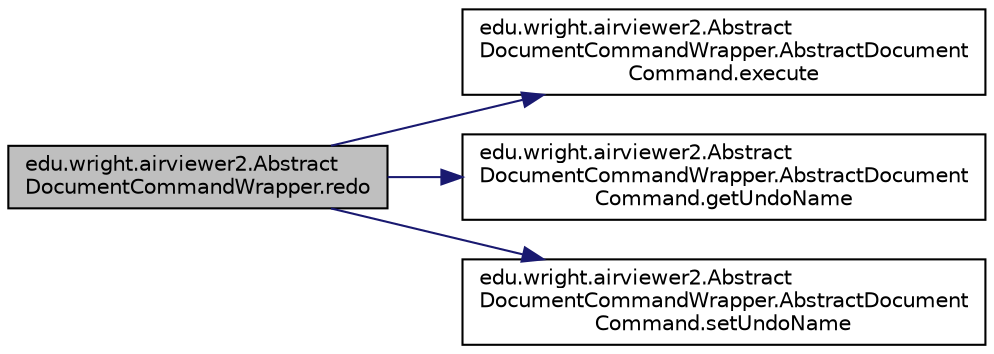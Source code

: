 digraph "edu.wright.airviewer2.AbstractDocumentCommandWrapper.redo"
{
 // LATEX_PDF_SIZE
  edge [fontname="Helvetica",fontsize="10",labelfontname="Helvetica",labelfontsize="10"];
  node [fontname="Helvetica",fontsize="10",shape=record];
  rankdir="LR";
  Node0 [label="edu.wright.airviewer2.Abstract\lDocumentCommandWrapper.redo",height=0.2,width=0.4,color="black", fillcolor="grey75", style="filled", fontcolor="black",tooltip=" "];
  Node0 -> Node1 [color="midnightblue",fontsize="10",style="solid",fontname="Helvetica"];
  Node1 [label="edu.wright.airviewer2.Abstract\lDocumentCommandWrapper.AbstractDocument\lCommand.execute",height=0.2,width=0.4,color="black", fillcolor="white", style="filled",URL="$classedu_1_1wright_1_1airviewer2_1_1_abstract_document_command_wrapper_1_1_abstract_document_command_ab0640acdd7675b341137ab6566573c2a.html#ab0640acdd7675b341137ab6566573c2a",tooltip=" "];
  Node0 -> Node2 [color="midnightblue",fontsize="10",style="solid",fontname="Helvetica"];
  Node2 [label="edu.wright.airviewer2.Abstract\lDocumentCommandWrapper.AbstractDocument\lCommand.getUndoName",height=0.2,width=0.4,color="black", fillcolor="white", style="filled",URL="$classedu_1_1wright_1_1airviewer2_1_1_abstract_document_command_wrapper_1_1_abstract_document_command_aeaf006608e8e7baaf71b5c06b3d3a693.html#aeaf006608e8e7baaf71b5c06b3d3a693",tooltip=" "];
  Node0 -> Node3 [color="midnightblue",fontsize="10",style="solid",fontname="Helvetica"];
  Node3 [label="edu.wright.airviewer2.Abstract\lDocumentCommandWrapper.AbstractDocument\lCommand.setUndoName",height=0.2,width=0.4,color="black", fillcolor="white", style="filled",URL="$classedu_1_1wright_1_1airviewer2_1_1_abstract_document_command_wrapper_1_1_abstract_document_command_a66079e532ab1a0d67d3dfaff15f1a280.html#a66079e532ab1a0d67d3dfaff15f1a280",tooltip=" "];
}
